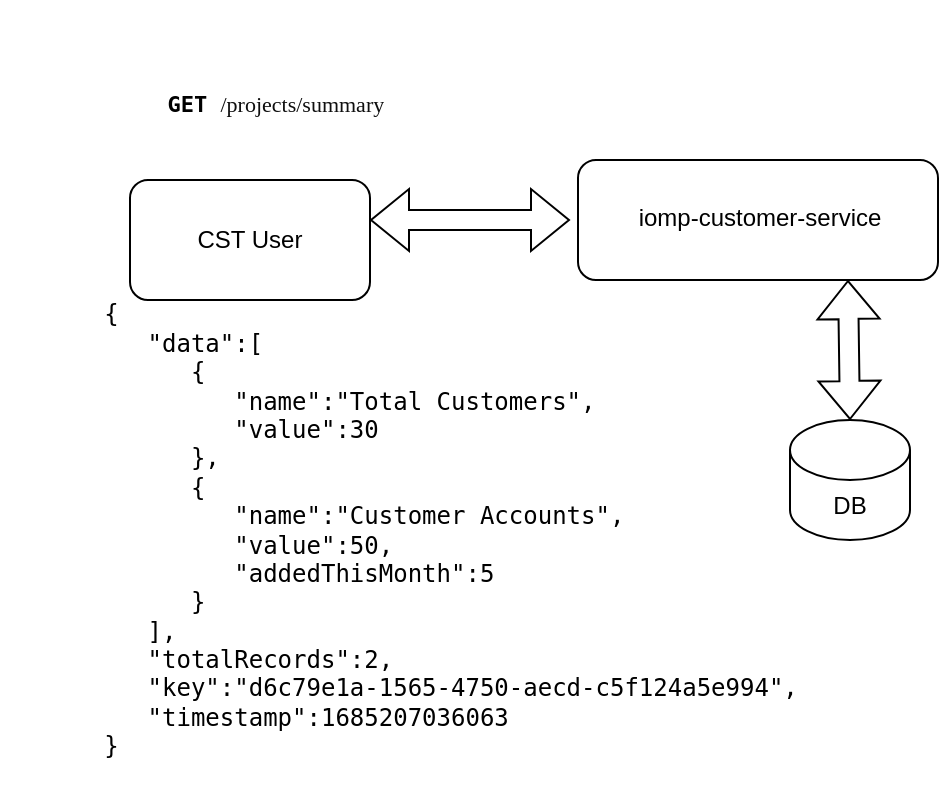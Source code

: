 <mxfile version="26.1.1">
  <diagram name="Page-1" id="BYTXbC25DRY8ZI2Z7DPX">
    <mxGraphModel dx="1026" dy="553" grid="1" gridSize="10" guides="1" tooltips="1" connect="1" arrows="1" fold="1" page="1" pageScale="1" pageWidth="827" pageHeight="1169" math="0" shadow="0">
      <root>
        <mxCell id="0" />
        <mxCell id="1" parent="0" />
        <mxCell id="M__pvSeYkyBA2umGWvLx-5" value="&lt;div&gt;CST User&lt;/div&gt;" style="rounded=1;whiteSpace=wrap;html=1;" parent="1" vertex="1">
          <mxGeometry x="100" y="300" width="120" height="60" as="geometry" />
        </mxCell>
        <mxCell id="M__pvSeYkyBA2umGWvLx-6" value="" style="rounded=1;whiteSpace=wrap;html=1;" parent="1" vertex="1">
          <mxGeometry x="324" y="290" width="180" height="60" as="geometry" />
        </mxCell>
        <mxCell id="M__pvSeYkyBA2umGWvLx-7" value="iomp-customer-service" style="text;html=1;align=center;verticalAlign=middle;whiteSpace=wrap;rounded=0;" parent="1" vertex="1">
          <mxGeometry x="350" y="307.5" width="130" height="22.5" as="geometry" />
        </mxCell>
        <mxCell id="M__pvSeYkyBA2umGWvLx-13" value="" style="shape=flexArrow;endArrow=classic;startArrow=classic;html=1;rounded=0;" parent="1" edge="1">
          <mxGeometry width="100" height="100" relative="1" as="geometry">
            <mxPoint x="220" y="320" as="sourcePoint" />
            <mxPoint x="320" y="320" as="targetPoint" />
          </mxGeometry>
        </mxCell>
        <mxCell id="M__pvSeYkyBA2umGWvLx-25" value="DB" style="shape=cylinder3;whiteSpace=wrap;html=1;boundedLbl=1;backgroundOutline=1;size=15;" parent="1" vertex="1">
          <mxGeometry x="430" y="420" width="60" height="60" as="geometry" />
        </mxCell>
        <mxCell id="eWnXWsVsrv5pQYVKBkyM-1" value="&lt;pre style=&quot;margin-top: 0px;&quot;&gt;&lt;pre&gt;&lt;pre&gt;&lt;pre&gt;&lt;span dir=&quot;ltr&quot; class=&quot;ui-provider a b c d e f g h i j k l m n o p q r s t u v w x y z ab ac ae af ag ah ai aj ak&quot;&gt;&lt;p&gt;&lt;font style=&quot;font-size: 9px;&quot;&gt;&lt;br&gt;&lt;/font&gt;&lt;/p&gt;&lt;p&gt;&lt;font style=&quot;&quot;&gt;&lt;span style=&quot;font-size: 10px;&quot;&gt;     &lt;/span&gt;&lt;font style=&quot;font-size: 11px;&quot;&gt; &lt;b&gt;GET&lt;/b&gt;&lt;font color=&quot;#0f0f0f&quot;&gt; &lt;/font&gt;&lt;font style=&quot;&quot; face=&quot;Verdana&quot;&gt;&lt;span style=&quot;background-color: rgb(255, 255, 255); white-space: normal;&quot;&gt;&lt;font color=&quot;#0f0f0f&quot;&gt;/projects/summary&lt;/font&gt;&lt;/span&gt;&lt;/font&gt;&lt;/font&gt;&lt;/font&gt;&lt;/p&gt;&lt;p&gt;&lt;/p&gt;&lt;/span&gt;&lt;/pre&gt;&lt;/pre&gt;&lt;/pre&gt;&lt;/pre&gt;" style="text;html=1;whiteSpace=wrap;overflow=hidden;rounded=0;align=left;" parent="1" vertex="1">
          <mxGeometry x="80" y="210" width="360" height="70" as="geometry" />
        </mxCell>
        <mxCell id="0USdb_t3DaOtPhE5vXOL-3" value="" style="shape=flexArrow;endArrow=classic;startArrow=classic;html=1;rounded=0;entryX=0.75;entryY=1;entryDx=0;entryDy=0;exitX=0.5;exitY=0;exitDx=0;exitDy=0;exitPerimeter=0;" parent="1" source="M__pvSeYkyBA2umGWvLx-25" target="M__pvSeYkyBA2umGWvLx-6" edge="1">
          <mxGeometry width="100" height="100" relative="1" as="geometry">
            <mxPoint x="450" y="390" as="sourcePoint" />
            <mxPoint x="550" y="290" as="targetPoint" />
          </mxGeometry>
        </mxCell>
        <mxCell id="m3tlAL_hqEG2WaRdSzin-3" value="&lt;blockquote style=&quot;text-align: left;&quot;&gt;&lt;pre&gt;{&lt;br/&gt;   &quot;data&quot;:[&lt;br/&gt;      {&lt;br/&gt;         &quot;name&quot;:&quot;Total Customers&quot;,&lt;br/&gt;         &quot;value&quot;:30&lt;br/&gt;      },&lt;br/&gt;      {&lt;br/&gt;         &quot;name&quot;:&quot;Customer Accounts&quot;,&lt;br/&gt;         &quot;value&quot;:50,&lt;br/&gt;         &quot;addedThisMonth&quot;:5&lt;br/&gt;      }&lt;br/&gt;   ],&lt;br/&gt;   &quot;totalRecords&quot;:2,&lt;br/&gt;   &quot;key&quot;:&quot;d6c79e1a-1565-4750-aecd-c5f124a5e994&quot;,&lt;br/&gt;   &quot;timestamp&quot;:1685207036063&lt;br/&gt;}&lt;/pre&gt;&lt;/blockquote&gt;" style="text;html=1;align=center;verticalAlign=middle;resizable=0;points=[];autosize=1;strokeColor=none;fillColor=none;" parent="1" vertex="1">
          <mxGeometry x="35" y="340" width="450" height="270" as="geometry" />
        </mxCell>
      </root>
    </mxGraphModel>
  </diagram>
</mxfile>
